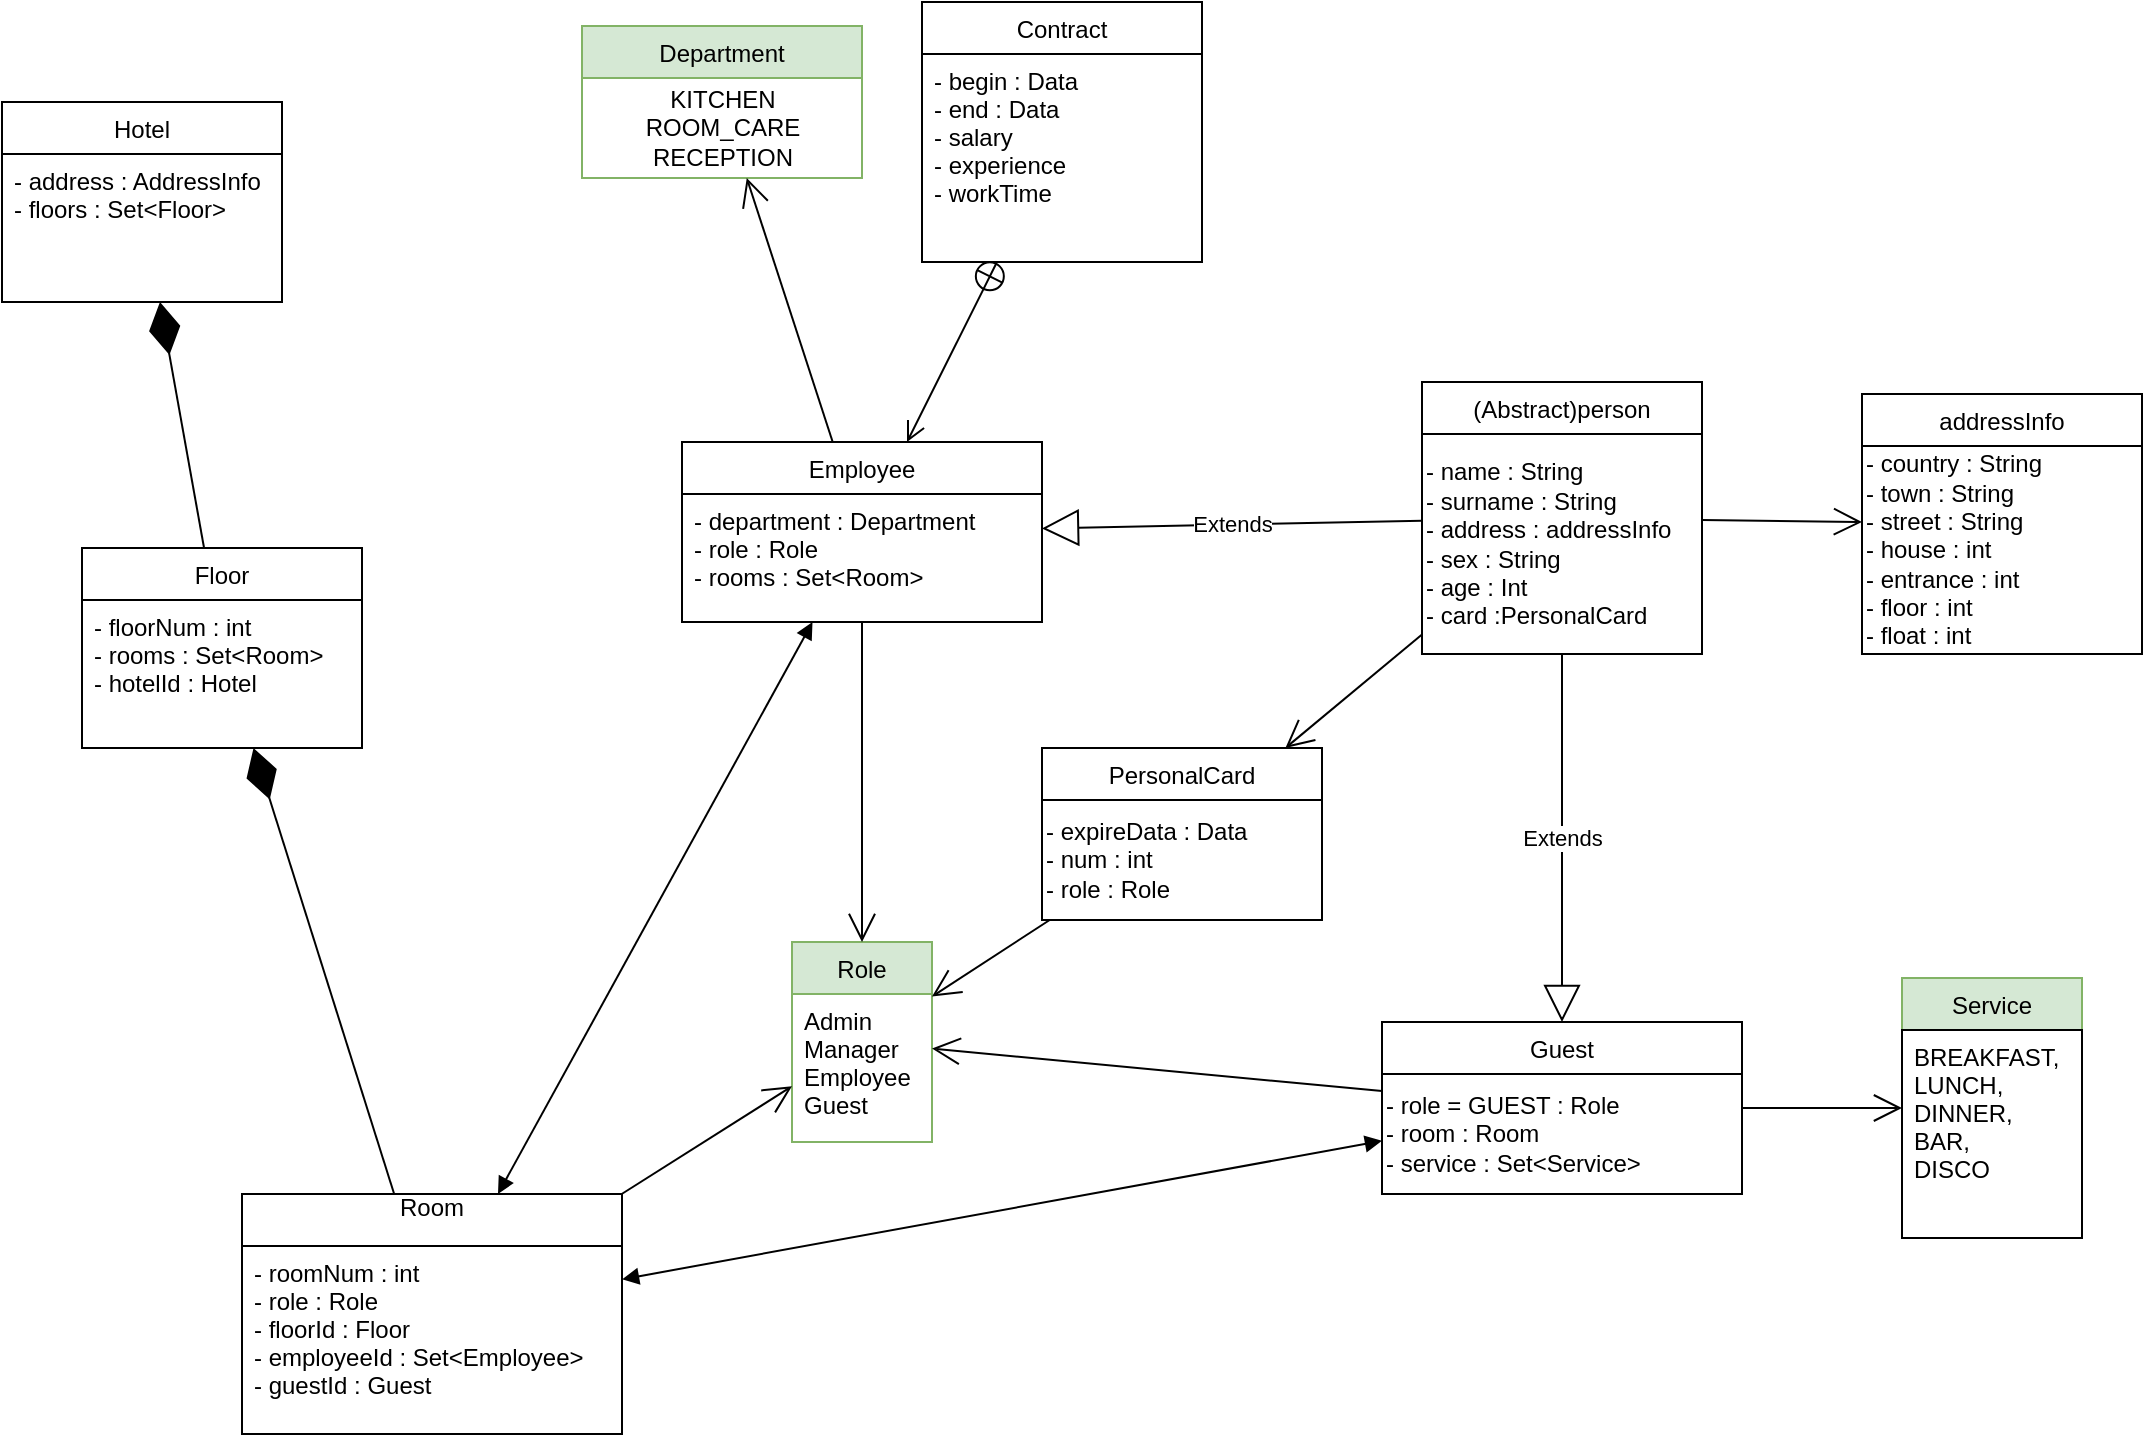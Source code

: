 <mxfile version="16.5.1" type="device"><diagram id="C5RBs43oDa-KdzZeNtuy" name="Page-1"><mxGraphModel dx="1887" dy="1180" grid="1" gridSize="10" guides="1" tooltips="1" connect="1" arrows="1" fold="1" page="1" pageScale="1" pageWidth="1169" pageHeight="1654" math="0" shadow="0"><root><mxCell id="WIyWlLk6GJQsqaUBKTNV-0"/><mxCell id="WIyWlLk6GJQsqaUBKTNV-1" parent="WIyWlLk6GJQsqaUBKTNV-0"/><mxCell id="pl0eV4LuxjBtjCWhGdW3-1" value="Room&#10;" style="swimlane;fontStyle=0;childLayout=stackLayout;horizontal=1;startSize=26;fillColor=none;horizontalStack=0;resizeParent=1;resizeParentMax=0;resizeLast=0;collapsible=1;marginBottom=0;" parent="WIyWlLk6GJQsqaUBKTNV-1" vertex="1"><mxGeometry x="750" y="986" width="190" height="120" as="geometry"/></mxCell><mxCell id="pl0eV4LuxjBtjCWhGdW3-2" value="- roomNum : int&#10;- role : Role&#10;- floorId : Floor&#10;- employeeId : Set&lt;Employee&gt;&#10;- guestId : Guest" style="text;strokeColor=default;fillColor=none;align=left;verticalAlign=top;spacingLeft=4;spacingRight=4;overflow=hidden;rotatable=0;points=[[0,0.5],[1,0.5]];portConstraint=eastwest;" parent="pl0eV4LuxjBtjCWhGdW3-1" vertex="1"><mxGeometry y="26" width="190" height="94" as="geometry"/></mxCell><mxCell id="pl0eV4LuxjBtjCWhGdW3-5" value="PersonalCard" style="swimlane;fontStyle=0;childLayout=stackLayout;horizontal=1;startSize=26;fillColor=none;horizontalStack=0;resizeParent=1;resizeParentMax=0;resizeLast=0;collapsible=1;marginBottom=0;" parent="WIyWlLk6GJQsqaUBKTNV-1" vertex="1"><mxGeometry x="1150" y="763" width="140" height="86" as="geometry"/></mxCell><mxCell id="pl0eV4LuxjBtjCWhGdW3-172" value="- expireData : Data&lt;br&gt;- num : int&lt;br&gt;- role : Role" style="rounded=0;whiteSpace=wrap;html=1;strokeColor=default;fillColor=none;align=left;" parent="pl0eV4LuxjBtjCWhGdW3-5" vertex="1"><mxGeometry y="26" width="140" height="60" as="geometry"/></mxCell><mxCell id="pl0eV4LuxjBtjCWhGdW3-20" value="Guest" style="swimlane;fontStyle=0;childLayout=stackLayout;horizontal=1;startSize=26;fillColor=none;horizontalStack=0;resizeParent=1;resizeParentMax=0;resizeLast=0;collapsible=1;marginBottom=0;" parent="WIyWlLk6GJQsqaUBKTNV-1" vertex="1"><mxGeometry x="1320" y="900" width="180" height="86" as="geometry"/></mxCell><mxCell id="pl0eV4LuxjBtjCWhGdW3-175" value="- role = GUEST : Role&lt;br&gt;- room : Room&lt;br&gt;- service : Set&amp;lt;Service&amp;gt;" style="rounded=0;whiteSpace=wrap;html=1;strokeColor=default;fillColor=none;align=left;" parent="pl0eV4LuxjBtjCWhGdW3-20" vertex="1"><mxGeometry y="26" width="180" height="60" as="geometry"/></mxCell><mxCell id="pl0eV4LuxjBtjCWhGdW3-24" value="Employee" style="swimlane;fontStyle=0;childLayout=stackLayout;horizontal=1;startSize=26;fillColor=none;horizontalStack=0;resizeParent=1;resizeParentMax=0;resizeLast=0;collapsible=1;marginBottom=0;" parent="WIyWlLk6GJQsqaUBKTNV-1" vertex="1"><mxGeometry x="970" y="610" width="180" height="90" as="geometry"/></mxCell><mxCell id="pl0eV4LuxjBtjCWhGdW3-25" value="- department : Department&#10;- role : Role&#10;- rooms : Set&lt;Room&gt;" style="text;strokeColor=default;fillColor=none;align=left;verticalAlign=top;spacingLeft=4;spacingRight=4;overflow=hidden;rotatable=0;points=[[0,0.5],[1,0.5]];portConstraint=eastwest;" parent="pl0eV4LuxjBtjCWhGdW3-24" vertex="1"><mxGeometry y="26" width="180" height="64" as="geometry"/></mxCell><object label="(Abstract)person" id="pl0eV4LuxjBtjCWhGdW3-36"><mxCell style="swimlane;fontStyle=0;childLayout=stackLayout;horizontal=1;startSize=26;fillColor=none;horizontalStack=0;resizeParent=1;resizeParentMax=0;resizeLast=0;collapsible=1;marginBottom=0;" parent="WIyWlLk6GJQsqaUBKTNV-1" vertex="1"><mxGeometry x="1340" y="580" width="140" height="136" as="geometry"/></mxCell></object><mxCell id="pl0eV4LuxjBtjCWhGdW3-160" value="- name : String&lt;br&gt;- surname : String&lt;br&gt;- address : addressInfo&lt;br&gt;- sex : String&lt;br&gt;- age : Int&lt;br&gt;- card :PersonalCard" style="rounded=0;whiteSpace=wrap;html=1;strokeColor=default;fillColor=none;align=left;" parent="pl0eV4LuxjBtjCWhGdW3-36" vertex="1"><mxGeometry y="26" width="140" height="110" as="geometry"/></mxCell><mxCell id="pl0eV4LuxjBtjCWhGdW3-72" value="Extends" style="endArrow=block;endSize=16;endFill=0;html=1;rounded=0;" parent="WIyWlLk6GJQsqaUBKTNV-1" source="pl0eV4LuxjBtjCWhGdW3-36" target="pl0eV4LuxjBtjCWhGdW3-20" edge="1"><mxGeometry width="160" relative="1" as="geometry"><mxPoint x="1850" y="844" as="sourcePoint"/><mxPoint x="2010" y="844" as="targetPoint"/></mxGeometry></mxCell><mxCell id="pl0eV4LuxjBtjCWhGdW3-73" value="Extends" style="endArrow=block;endSize=16;endFill=0;html=1;rounded=0;" parent="WIyWlLk6GJQsqaUBKTNV-1" source="pl0eV4LuxjBtjCWhGdW3-36" target="pl0eV4LuxjBtjCWhGdW3-24" edge="1"><mxGeometry width="160" relative="1" as="geometry"><mxPoint x="1850" y="844" as="sourcePoint"/><mxPoint x="2010" y="844" as="targetPoint"/></mxGeometry></mxCell><mxCell id="pl0eV4LuxjBtjCWhGdW3-110" value="Service" style="swimlane;fontStyle=0;childLayout=stackLayout;horizontal=1;startSize=26;fillColor=#d5e8d4;horizontalStack=0;resizeParent=1;resizeParentMax=0;resizeLast=0;collapsible=1;marginBottom=0;strokeColor=#82b366;" parent="WIyWlLk6GJQsqaUBKTNV-1" vertex="1"><mxGeometry x="1580" y="878" width="90" height="130" as="geometry"/></mxCell><mxCell id="UdkVO-LQRuB7PRyqrmWP-8" value="BREAKFAST,&#10;LUNCH,&#10;DINNER,&#10;BAR,&#10;DISCO" style="text;strokeColor=default;fillColor=none;align=left;verticalAlign=top;spacingLeft=4;spacingRight=4;overflow=hidden;rotatable=0;points=[[0,0.5],[1,0.5]];portConstraint=eastwest;" parent="pl0eV4LuxjBtjCWhGdW3-110" vertex="1"><mxGeometry y="26" width="90" height="104" as="geometry"/></mxCell><mxCell id="pl0eV4LuxjBtjCWhGdW3-162" value="addressInfo" style="swimlane;fontStyle=0;childLayout=stackLayout;horizontal=1;startSize=26;fillColor=none;horizontalStack=0;resizeParent=1;resizeParentMax=0;resizeLast=0;collapsible=1;marginBottom=0;strokeColor=default;" parent="WIyWlLk6GJQsqaUBKTNV-1" vertex="1"><mxGeometry x="1560" y="586" width="140" height="130" as="geometry"/></mxCell><mxCell id="pl0eV4LuxjBtjCWhGdW3-173" value="- country : String&lt;br&gt;- town : String&lt;br&gt;- street : String&lt;br&gt;- house : int&lt;br&gt;- entrance : int&lt;br&gt;- floor : int&lt;br&gt;- float : int" style="rounded=0;whiteSpace=wrap;html=1;strokeColor=default;fillColor=none;align=left;" parent="pl0eV4LuxjBtjCWhGdW3-162" vertex="1"><mxGeometry y="26" width="140" height="104" as="geometry"/></mxCell><mxCell id="ZgPrr60_gyUlCEyF_aHS-0" value="Floor" style="swimlane;fontStyle=0;childLayout=stackLayout;horizontal=1;startSize=26;fillColor=none;horizontalStack=0;resizeParent=1;resizeParentMax=0;resizeLast=0;collapsible=1;marginBottom=0;" parent="WIyWlLk6GJQsqaUBKTNV-1" vertex="1"><mxGeometry x="670" y="663" width="140" height="100" as="geometry"/></mxCell><mxCell id="ZgPrr60_gyUlCEyF_aHS-10" value="- floorNum : int&#10;- rooms : Set&lt;Room&gt;&#10;- hotelId : Hotel" style="text;strokeColor=default;fillColor=none;align=left;verticalAlign=top;spacingLeft=4;spacingRight=4;overflow=hidden;rotatable=0;points=[[0,0.5],[1,0.5]];portConstraint=eastwest;" parent="ZgPrr60_gyUlCEyF_aHS-0" vertex="1"><mxGeometry y="26" width="140" height="74" as="geometry"/></mxCell><mxCell id="ZgPrr60_gyUlCEyF_aHS-4" value="Hotel" style="swimlane;fontStyle=0;childLayout=stackLayout;horizontal=1;startSize=26;fillColor=none;horizontalStack=0;resizeParent=1;resizeParentMax=0;resizeLast=0;collapsible=1;marginBottom=0;" parent="WIyWlLk6GJQsqaUBKTNV-1" vertex="1"><mxGeometry x="630" y="440" width="140" height="100" as="geometry"/></mxCell><mxCell id="ZgPrr60_gyUlCEyF_aHS-11" value="- address : AddressInfo&#10;- floors : Set&lt;Floor&gt;" style="text;strokeColor=default;fillColor=none;align=left;verticalAlign=top;spacingLeft=4;spacingRight=4;overflow=hidden;rotatable=0;points=[[0,0.5],[1,0.5]];portConstraint=eastwest;" parent="ZgPrr60_gyUlCEyF_aHS-4" vertex="1"><mxGeometry y="26" width="140" height="74" as="geometry"/></mxCell><mxCell id="KF6qZ7OTJHu1wUDytnpw-0" value="Contract" style="swimlane;fontStyle=0;childLayout=stackLayout;horizontal=1;startSize=26;fillColor=none;horizontalStack=0;resizeParent=1;resizeParentMax=0;resizeLast=0;collapsible=1;marginBottom=0;" parent="WIyWlLk6GJQsqaUBKTNV-1" vertex="1"><mxGeometry x="1090" y="390" width="140" height="130" as="geometry"/></mxCell><mxCell id="KF6qZ7OTJHu1wUDytnpw-1" value="- begin : Data&#10;- end : Data&#10;- salary&#10;- experience&#10;- workTime&#10;" style="text;strokeColor=none;fillColor=none;align=left;verticalAlign=top;spacingLeft=4;spacingRight=4;overflow=hidden;rotatable=0;points=[[0,0.5],[1,0.5]];portConstraint=eastwest;" parent="KF6qZ7OTJHu1wUDytnpw-0" vertex="1"><mxGeometry y="26" width="140" height="104" as="geometry"/></mxCell><mxCell id="KF6qZ7OTJHu1wUDytnpw-4" value="Role" style="swimlane;fontStyle=0;childLayout=stackLayout;horizontal=1;startSize=26;fillColor=#d5e8d4;horizontalStack=0;resizeParent=1;resizeParentMax=0;resizeLast=0;collapsible=1;marginBottom=0;strokeColor=#82b366;" parent="WIyWlLk6GJQsqaUBKTNV-1" vertex="1"><mxGeometry x="1025" y="860" width="70" height="100" as="geometry"/></mxCell><mxCell id="KF6qZ7OTJHu1wUDytnpw-6" value="Admin&#10;Manager&#10;Employee&#10;Guest" style="text;strokeColor=none;fillColor=none;align=left;verticalAlign=top;spacingLeft=4;spacingRight=4;overflow=hidden;rotatable=0;points=[[0,0.5],[1,0.5]];portConstraint=eastwest;" parent="KF6qZ7OTJHu1wUDytnpw-4" vertex="1"><mxGeometry y="26" width="70" height="74" as="geometry"/></mxCell><mxCell id="KF6qZ7OTJHu1wUDytnpw-10" value="" style="endArrow=open;endFill=1;endSize=12;html=1;rounded=0;" parent="WIyWlLk6GJQsqaUBKTNV-1" source="pl0eV4LuxjBtjCWhGdW3-5" target="KF6qZ7OTJHu1wUDytnpw-4" edge="1"><mxGeometry width="160" relative="1" as="geometry"><mxPoint x="1360" y="720" as="sourcePoint"/><mxPoint x="1520" y="720" as="targetPoint"/></mxGeometry></mxCell><mxCell id="KF6qZ7OTJHu1wUDytnpw-11" value="" style="endArrow=open;endFill=1;endSize=12;html=1;rounded=0;" parent="WIyWlLk6GJQsqaUBKTNV-1" source="pl0eV4LuxjBtjCWhGdW3-20" target="pl0eV4LuxjBtjCWhGdW3-110" edge="1"><mxGeometry width="160" relative="1" as="geometry"><mxPoint x="1360" y="720" as="sourcePoint"/><mxPoint x="1520" y="720" as="targetPoint"/></mxGeometry></mxCell><mxCell id="PWqZ52LuUuwk0utUJ5KF-16" value="Department" style="swimlane;fontStyle=0;childLayout=stackLayout;horizontal=1;startSize=26;fillColor=#d5e8d4;horizontalStack=0;resizeParent=1;resizeParentMax=0;resizeLast=0;collapsible=1;marginBottom=0;strokeColor=#82b366;" parent="WIyWlLk6GJQsqaUBKTNV-1" vertex="1"><mxGeometry x="920" y="402" width="140" height="76" as="geometry"/></mxCell><mxCell id="_izCSkI2MS_l2weZyLsy-6" value="KITCHEN&lt;br&gt;ROOM_CARE&lt;br&gt;RECEPTION" style="text;html=1;align=center;verticalAlign=middle;resizable=0;points=[];autosize=1;strokeColor=none;fillColor=none;" parent="PWqZ52LuUuwk0utUJ5KF-16" vertex="1"><mxGeometry y="26" width="140" height="50" as="geometry"/></mxCell><mxCell id="PWqZ52LuUuwk0utUJ5KF-20" value="" style="endArrow=open;endFill=1;endSize=12;html=1;rounded=0;" parent="WIyWlLk6GJQsqaUBKTNV-1" source="pl0eV4LuxjBtjCWhGdW3-24" target="PWqZ52LuUuwk0utUJ5KF-16" edge="1"><mxGeometry width="160" relative="1" as="geometry"><mxPoint x="1210" y="690" as="sourcePoint"/><mxPoint x="1680" y="620" as="targetPoint"/></mxGeometry></mxCell><mxCell id="9qGVICgrPWhkO309seJm-1" value="" style="endArrow=open;endFill=1;endSize=12;html=1;rounded=0;" parent="WIyWlLk6GJQsqaUBKTNV-1" source="pl0eV4LuxjBtjCWhGdW3-1" target="KF6qZ7OTJHu1wUDytnpw-4" edge="1"><mxGeometry width="160" relative="1" as="geometry"><mxPoint x="1010" y="920" as="sourcePoint"/><mxPoint x="1170" y="920" as="targetPoint"/></mxGeometry></mxCell><mxCell id="_izCSkI2MS_l2weZyLsy-1" value="" style="endArrow=open;endFill=1;endSize=12;html=1;rounded=0;" parent="WIyWlLk6GJQsqaUBKTNV-1" source="pl0eV4LuxjBtjCWhGdW3-36" target="pl0eV4LuxjBtjCWhGdW3-5" edge="1"><mxGeometry width="160" relative="1" as="geometry"><mxPoint x="1200" y="550" as="sourcePoint"/><mxPoint x="1360" y="550" as="targetPoint"/></mxGeometry></mxCell><mxCell id="_izCSkI2MS_l2weZyLsy-2" value="" style="endArrow=open;endFill=1;endSize=12;html=1;rounded=0;" parent="WIyWlLk6GJQsqaUBKTNV-1" source="pl0eV4LuxjBtjCWhGdW3-36" target="pl0eV4LuxjBtjCWhGdW3-162" edge="1"><mxGeometry width="160" relative="1" as="geometry"><mxPoint x="1200" y="550" as="sourcePoint"/><mxPoint x="1360" y="550" as="targetPoint"/></mxGeometry></mxCell><mxCell id="_izCSkI2MS_l2weZyLsy-4" value="" style="endArrow=open;endFill=1;endSize=12;html=1;rounded=0;" parent="WIyWlLk6GJQsqaUBKTNV-1" source="pl0eV4LuxjBtjCWhGdW3-24" target="KF6qZ7OTJHu1wUDytnpw-4" edge="1"><mxGeometry width="160" relative="1" as="geometry"><mxPoint x="1090" y="510" as="sourcePoint"/><mxPoint x="1250" y="510" as="targetPoint"/></mxGeometry></mxCell><mxCell id="_izCSkI2MS_l2weZyLsy-5" value="" style="endArrow=open;endFill=1;endSize=12;html=1;rounded=0;" parent="WIyWlLk6GJQsqaUBKTNV-1" source="pl0eV4LuxjBtjCWhGdW3-20" target="KF6qZ7OTJHu1wUDytnpw-4" edge="1"><mxGeometry width="160" relative="1" as="geometry"><mxPoint x="1090" y="510" as="sourcePoint"/><mxPoint x="1250" y="510" as="targetPoint"/></mxGeometry></mxCell><mxCell id="qO9Cjf_cokCTLXwTIGTN-5" value="" style="endArrow=diamondThin;endFill=1;endSize=24;html=1;rounded=0;" edge="1" parent="WIyWlLk6GJQsqaUBKTNV-1" source="ZgPrr60_gyUlCEyF_aHS-0" target="ZgPrr60_gyUlCEyF_aHS-4"><mxGeometry width="160" relative="1" as="geometry"><mxPoint x="1060" y="680" as="sourcePoint"/><mxPoint x="1220" y="680" as="targetPoint"/></mxGeometry></mxCell><mxCell id="qO9Cjf_cokCTLXwTIGTN-6" value="" style="endArrow=diamondThin;endFill=1;endSize=24;html=1;rounded=0;" edge="1" parent="WIyWlLk6GJQsqaUBKTNV-1" source="pl0eV4LuxjBtjCWhGdW3-1" target="ZgPrr60_gyUlCEyF_aHS-0"><mxGeometry width="160" relative="1" as="geometry"><mxPoint x="1060" y="680" as="sourcePoint"/><mxPoint x="1220" y="680" as="targetPoint"/></mxGeometry></mxCell><mxCell id="qO9Cjf_cokCTLXwTIGTN-8" value="" style="endArrow=block;startArrow=block;endFill=1;startFill=1;html=1;rounded=0;" edge="1" parent="WIyWlLk6GJQsqaUBKTNV-1" source="pl0eV4LuxjBtjCWhGdW3-1" target="pl0eV4LuxjBtjCWhGdW3-20"><mxGeometry width="160" relative="1" as="geometry"><mxPoint x="970" y="820" as="sourcePoint"/><mxPoint x="1130" y="820" as="targetPoint"/></mxGeometry></mxCell><mxCell id="qO9Cjf_cokCTLXwTIGTN-9" value="" style="endArrow=open;startArrow=circlePlus;endFill=0;startFill=0;endSize=8;html=1;rounded=0;" edge="1" parent="WIyWlLk6GJQsqaUBKTNV-1" source="KF6qZ7OTJHu1wUDytnpw-0" target="pl0eV4LuxjBtjCWhGdW3-24"><mxGeometry width="160" relative="1" as="geometry"><mxPoint x="970" y="820" as="sourcePoint"/><mxPoint x="1130" y="820" as="targetPoint"/></mxGeometry></mxCell><mxCell id="qO9Cjf_cokCTLXwTIGTN-10" value="" style="endArrow=block;startArrow=block;endFill=1;startFill=1;html=1;rounded=0;" edge="1" parent="WIyWlLk6GJQsqaUBKTNV-1" source="pl0eV4LuxjBtjCWhGdW3-1" target="pl0eV4LuxjBtjCWhGdW3-24"><mxGeometry width="160" relative="1" as="geometry"><mxPoint x="1050" y="820" as="sourcePoint"/><mxPoint x="1210" y="820" as="targetPoint"/></mxGeometry></mxCell></root></mxGraphModel></diagram></mxfile>